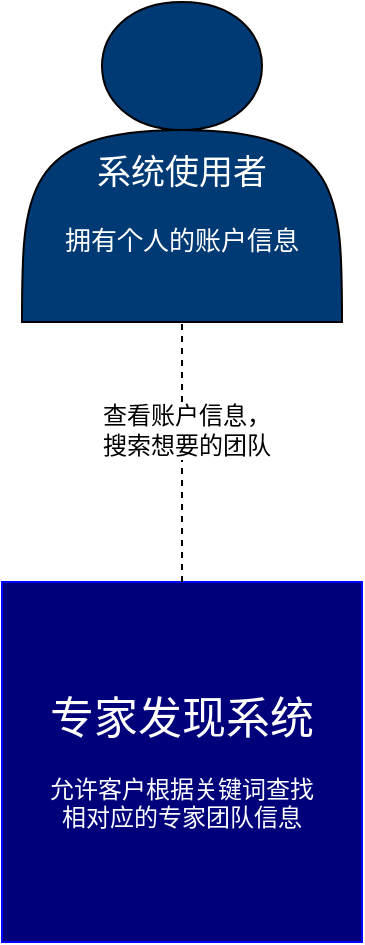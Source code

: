 <mxfile version="10.6.6" type="github"><diagram id="TarMb8kzhrl3h8UoCms_" name="Page-1"><mxGraphModel dx="1378" dy="787" grid="1" gridSize="10" guides="1" tooltips="1" connect="1" arrows="1" fold="1" page="1" pageScale="1" pageWidth="827" pageHeight="1169" math="0" shadow="0"><root><mxCell id="0"/><mxCell id="1" parent="0"/><mxCell id="7zyUNePaHdiUhbGrTY7F-1" value="&lt;font color=&quot;#ffffff&quot;&gt;&lt;br&gt;&lt;br&gt;&lt;br&gt;&lt;font style=&quot;font-size: 17px&quot;&gt;系统使用者&lt;br&gt;&lt;/font&gt;&lt;span style=&quot;font-size: 13px&quot;&gt;&lt;br&gt;拥有&lt;/span&gt;&lt;span style=&quot;font-size: 13px&quot;&gt;个人的账户信息&lt;/span&gt;&lt;/font&gt;" style="shape=actor;whiteSpace=wrap;html=1;fillColor=#003A75;" vertex="1" parent="1"><mxGeometry x="170" y="10" width="160" height="160" as="geometry"/></mxCell><mxCell id="7zyUNePaHdiUhbGrTY7F-2" value="&lt;font color=&quot;#ffffff&quot;&gt;&lt;font style=&quot;font-size: 22px&quot;&gt;专家发现系统&lt;/font&gt;&lt;br&gt;&lt;br&gt;允许客户根据关键词查找&lt;br&gt;相对应的专家团队信息&lt;br&gt;&lt;/font&gt;" style="whiteSpace=wrap;html=1;aspect=fixed;strokeColor=#0000FF;shadow=0;fillColor=#00007A;" vertex="1" parent="1"><mxGeometry x="160" y="300" width="180" height="180" as="geometry"/></mxCell><mxCell id="7zyUNePaHdiUhbGrTY7F-3" value="" style="endArrow=none;dashed=1;html=1;entryX=0.5;entryY=1;entryDx=0;entryDy=0;exitX=0.5;exitY=0;exitDx=0;exitDy=0;" edge="1" parent="1" source="7zyUNePaHdiUhbGrTY7F-2" target="7zyUNePaHdiUhbGrTY7F-1"><mxGeometry width="50" height="50" relative="1" as="geometry"><mxPoint x="160" y="550" as="sourcePoint"/><mxPoint x="210" y="500" as="targetPoint"/></mxGeometry></mxCell><mxCell id="7zyUNePaHdiUhbGrTY7F-5" value="查看账户信息，&lt;br&gt;搜索想要的团队&lt;br&gt;" style="text;html=1;resizable=0;points=[];align=center;verticalAlign=middle;labelBackgroundColor=#ffffff;" vertex="1" connectable="0" parent="7zyUNePaHdiUhbGrTY7F-3"><mxGeometry x="0.169" y="-2" relative="1" as="geometry"><mxPoint as="offset"/></mxGeometry></mxCell></root></mxGraphModel></diagram></mxfile>